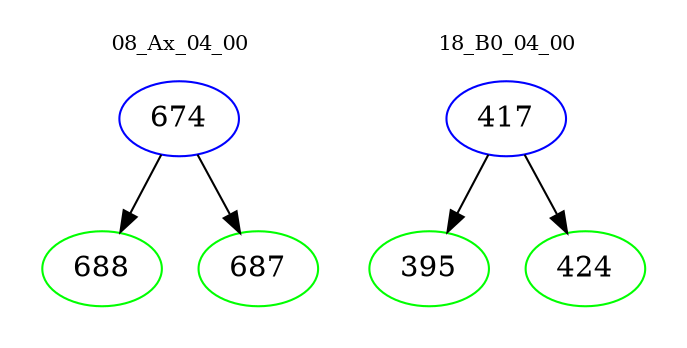 digraph{
subgraph cluster_0 {
color = white
label = "08_Ax_04_00";
fontsize=10;
T0_674 [label="674", color="blue"]
T0_674 -> T0_688 [color="black"]
T0_688 [label="688", color="green"]
T0_674 -> T0_687 [color="black"]
T0_687 [label="687", color="green"]
}
subgraph cluster_1 {
color = white
label = "18_B0_04_00";
fontsize=10;
T1_417 [label="417", color="blue"]
T1_417 -> T1_395 [color="black"]
T1_395 [label="395", color="green"]
T1_417 -> T1_424 [color="black"]
T1_424 [label="424", color="green"]
}
}
